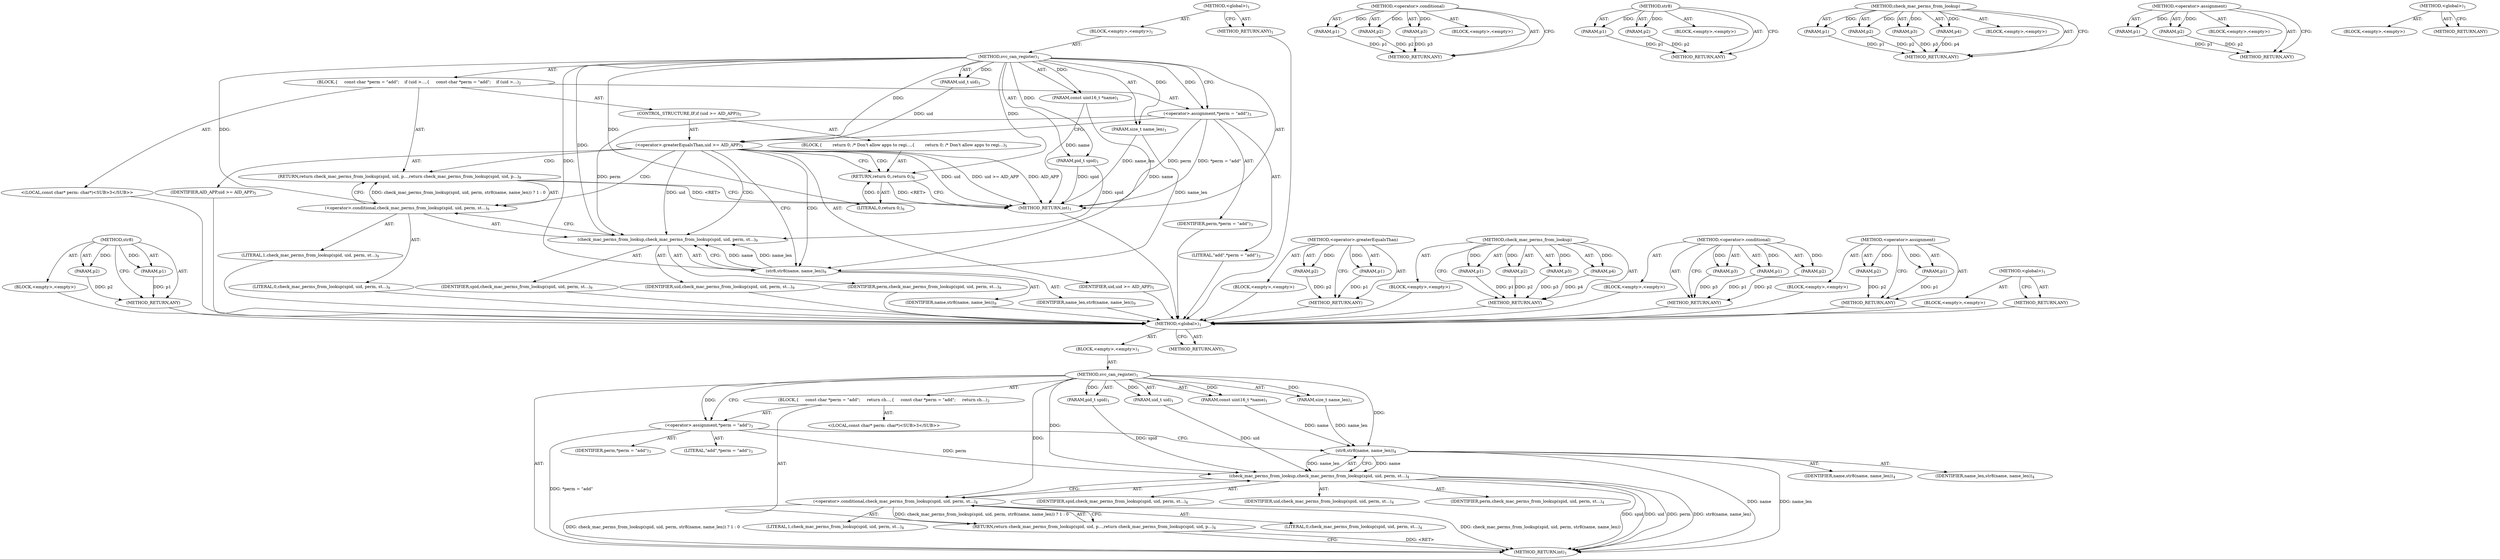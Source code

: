 digraph "&lt;global&gt;" {
vulnerable_6 [label=<(METHOD,&lt;global&gt;)<SUB>1</SUB>>];
vulnerable_7 [label=<(BLOCK,&lt;empty&gt;,&lt;empty&gt;)<SUB>1</SUB>>];
vulnerable_8 [label=<(METHOD,svc_can_register)<SUB>1</SUB>>];
vulnerable_9 [label=<(PARAM,const uint16_t *name)<SUB>1</SUB>>];
vulnerable_10 [label=<(PARAM,size_t name_len)<SUB>1</SUB>>];
vulnerable_11 [label=<(PARAM,pid_t spid)<SUB>1</SUB>>];
vulnerable_12 [label=<(PARAM,uid_t uid)<SUB>1</SUB>>];
vulnerable_13 [label=<(BLOCK,{
     const char *perm = &quot;add&quot;;
     return ch...,{
     const char *perm = &quot;add&quot;;
     return ch...)<SUB>2</SUB>>];
vulnerable_14 [label="<(LOCAL,const char* perm: char*)<SUB>3</SUB>>"];
vulnerable_15 [label=<(&lt;operator&gt;.assignment,*perm = &quot;add&quot;)<SUB>3</SUB>>];
vulnerable_16 [label=<(IDENTIFIER,perm,*perm = &quot;add&quot;)<SUB>3</SUB>>];
vulnerable_17 [label=<(LITERAL,&quot;add&quot;,*perm = &quot;add&quot;)<SUB>3</SUB>>];
vulnerable_18 [label=<(RETURN,return check_mac_perms_from_lookup(spid, uid, p...,return check_mac_perms_from_lookup(spid, uid, p...)<SUB>4</SUB>>];
vulnerable_19 [label=<(&lt;operator&gt;.conditional,check_mac_perms_from_lookup(spid, uid, perm, st...)<SUB>4</SUB>>];
vulnerable_20 [label=<(check_mac_perms_from_lookup,check_mac_perms_from_lookup(spid, uid, perm, st...)<SUB>4</SUB>>];
vulnerable_21 [label=<(IDENTIFIER,spid,check_mac_perms_from_lookup(spid, uid, perm, st...)<SUB>4</SUB>>];
vulnerable_22 [label=<(IDENTIFIER,uid,check_mac_perms_from_lookup(spid, uid, perm, st...)<SUB>4</SUB>>];
vulnerable_23 [label=<(IDENTIFIER,perm,check_mac_perms_from_lookup(spid, uid, perm, st...)<SUB>4</SUB>>];
vulnerable_24 [label=<(str8,str8(name, name_len))<SUB>4</SUB>>];
vulnerable_25 [label=<(IDENTIFIER,name,str8(name, name_len))<SUB>4</SUB>>];
vulnerable_26 [label=<(IDENTIFIER,name_len,str8(name, name_len))<SUB>4</SUB>>];
vulnerable_27 [label=<(LITERAL,1,check_mac_perms_from_lookup(spid, uid, perm, st...)<SUB>4</SUB>>];
vulnerable_28 [label=<(LITERAL,0,check_mac_perms_from_lookup(spid, uid, perm, st...)<SUB>4</SUB>>];
vulnerable_29 [label=<(METHOD_RETURN,int)<SUB>1</SUB>>];
vulnerable_31 [label=<(METHOD_RETURN,ANY)<SUB>1</SUB>>];
vulnerable_63 [label=<(METHOD,&lt;operator&gt;.conditional)>];
vulnerable_64 [label=<(PARAM,p1)>];
vulnerable_65 [label=<(PARAM,p2)>];
vulnerable_66 [label=<(PARAM,p3)>];
vulnerable_67 [label=<(BLOCK,&lt;empty&gt;,&lt;empty&gt;)>];
vulnerable_68 [label=<(METHOD_RETURN,ANY)>];
vulnerable_76 [label=<(METHOD,str8)>];
vulnerable_77 [label=<(PARAM,p1)>];
vulnerable_78 [label=<(PARAM,p2)>];
vulnerable_79 [label=<(BLOCK,&lt;empty&gt;,&lt;empty&gt;)>];
vulnerable_80 [label=<(METHOD_RETURN,ANY)>];
vulnerable_69 [label=<(METHOD,check_mac_perms_from_lookup)>];
vulnerable_70 [label=<(PARAM,p1)>];
vulnerable_71 [label=<(PARAM,p2)>];
vulnerable_72 [label=<(PARAM,p3)>];
vulnerable_73 [label=<(PARAM,p4)>];
vulnerable_74 [label=<(BLOCK,&lt;empty&gt;,&lt;empty&gt;)>];
vulnerable_75 [label=<(METHOD_RETURN,ANY)>];
vulnerable_58 [label=<(METHOD,&lt;operator&gt;.assignment)>];
vulnerable_59 [label=<(PARAM,p1)>];
vulnerable_60 [label=<(PARAM,p2)>];
vulnerable_61 [label=<(BLOCK,&lt;empty&gt;,&lt;empty&gt;)>];
vulnerable_62 [label=<(METHOD_RETURN,ANY)>];
vulnerable_52 [label=<(METHOD,&lt;global&gt;)<SUB>1</SUB>>];
vulnerable_53 [label=<(BLOCK,&lt;empty&gt;,&lt;empty&gt;)>];
vulnerable_54 [label=<(METHOD_RETURN,ANY)>];
fixed_88 [label=<(METHOD,str8)>];
fixed_89 [label=<(PARAM,p1)>];
fixed_90 [label=<(PARAM,p2)>];
fixed_91 [label=<(BLOCK,&lt;empty&gt;,&lt;empty&gt;)>];
fixed_92 [label=<(METHOD_RETURN,ANY)>];
fixed_6 [label=<(METHOD,&lt;global&gt;)<SUB>1</SUB>>];
fixed_7 [label=<(BLOCK,&lt;empty&gt;,&lt;empty&gt;)<SUB>1</SUB>>];
fixed_8 [label=<(METHOD,svc_can_register)<SUB>1</SUB>>];
fixed_9 [label=<(PARAM,const uint16_t *name)<SUB>1</SUB>>];
fixed_10 [label=<(PARAM,size_t name_len)<SUB>1</SUB>>];
fixed_11 [label=<(PARAM,pid_t spid)<SUB>1</SUB>>];
fixed_12 [label=<(PARAM,uid_t uid)<SUB>1</SUB>>];
fixed_13 [label=<(BLOCK,{
     const char *perm = &quot;add&quot;;

    if (uid &gt;...,{
     const char *perm = &quot;add&quot;;

    if (uid &gt;...)<SUB>2</SUB>>];
fixed_14 [label="<(LOCAL,const char* perm: char*)<SUB>3</SUB>>"];
fixed_15 [label=<(&lt;operator&gt;.assignment,*perm = &quot;add&quot;)<SUB>3</SUB>>];
fixed_16 [label=<(IDENTIFIER,perm,*perm = &quot;add&quot;)<SUB>3</SUB>>];
fixed_17 [label=<(LITERAL,&quot;add&quot;,*perm = &quot;add&quot;)<SUB>3</SUB>>];
fixed_18 [label=<(CONTROL_STRUCTURE,IF,if (uid &gt;= AID_APP))<SUB>5</SUB>>];
fixed_19 [label=<(&lt;operator&gt;.greaterEqualsThan,uid &gt;= AID_APP)<SUB>5</SUB>>];
fixed_20 [label=<(IDENTIFIER,uid,uid &gt;= AID_APP)<SUB>5</SUB>>];
fixed_21 [label=<(IDENTIFIER,AID_APP,uid &gt;= AID_APP)<SUB>5</SUB>>];
fixed_22 [label=<(BLOCK,{
        return 0; /* Don't allow apps to regi...,{
        return 0; /* Don't allow apps to regi...)<SUB>5</SUB>>];
fixed_23 [label=<(RETURN,return 0;,return 0;)<SUB>6</SUB>>];
fixed_24 [label=<(LITERAL,0,return 0;)<SUB>6</SUB>>];
fixed_25 [label=<(RETURN,return check_mac_perms_from_lookup(spid, uid, p...,return check_mac_perms_from_lookup(spid, uid, p...)<SUB>9</SUB>>];
fixed_26 [label=<(&lt;operator&gt;.conditional,check_mac_perms_from_lookup(spid, uid, perm, st...)<SUB>9</SUB>>];
fixed_27 [label=<(check_mac_perms_from_lookup,check_mac_perms_from_lookup(spid, uid, perm, st...)<SUB>9</SUB>>];
fixed_28 [label=<(IDENTIFIER,spid,check_mac_perms_from_lookup(spid, uid, perm, st...)<SUB>9</SUB>>];
fixed_29 [label=<(IDENTIFIER,uid,check_mac_perms_from_lookup(spid, uid, perm, st...)<SUB>9</SUB>>];
fixed_30 [label=<(IDENTIFIER,perm,check_mac_perms_from_lookup(spid, uid, perm, st...)<SUB>9</SUB>>];
fixed_31 [label=<(str8,str8(name, name_len))<SUB>9</SUB>>];
fixed_32 [label=<(IDENTIFIER,name,str8(name, name_len))<SUB>9</SUB>>];
fixed_33 [label=<(IDENTIFIER,name_len,str8(name, name_len))<SUB>9</SUB>>];
fixed_34 [label=<(LITERAL,1,check_mac_perms_from_lookup(spid, uid, perm, st...)<SUB>9</SUB>>];
fixed_35 [label=<(LITERAL,0,check_mac_perms_from_lookup(spid, uid, perm, st...)<SUB>9</SUB>>];
fixed_36 [label=<(METHOD_RETURN,int)<SUB>1</SUB>>];
fixed_38 [label=<(METHOD_RETURN,ANY)<SUB>1</SUB>>];
fixed_70 [label=<(METHOD,&lt;operator&gt;.greaterEqualsThan)>];
fixed_71 [label=<(PARAM,p1)>];
fixed_72 [label=<(PARAM,p2)>];
fixed_73 [label=<(BLOCK,&lt;empty&gt;,&lt;empty&gt;)>];
fixed_74 [label=<(METHOD_RETURN,ANY)>];
fixed_81 [label=<(METHOD,check_mac_perms_from_lookup)>];
fixed_82 [label=<(PARAM,p1)>];
fixed_83 [label=<(PARAM,p2)>];
fixed_84 [label=<(PARAM,p3)>];
fixed_85 [label=<(PARAM,p4)>];
fixed_86 [label=<(BLOCK,&lt;empty&gt;,&lt;empty&gt;)>];
fixed_87 [label=<(METHOD_RETURN,ANY)>];
fixed_75 [label=<(METHOD,&lt;operator&gt;.conditional)>];
fixed_76 [label=<(PARAM,p1)>];
fixed_77 [label=<(PARAM,p2)>];
fixed_78 [label=<(PARAM,p3)>];
fixed_79 [label=<(BLOCK,&lt;empty&gt;,&lt;empty&gt;)>];
fixed_80 [label=<(METHOD_RETURN,ANY)>];
fixed_65 [label=<(METHOD,&lt;operator&gt;.assignment)>];
fixed_66 [label=<(PARAM,p1)>];
fixed_67 [label=<(PARAM,p2)>];
fixed_68 [label=<(BLOCK,&lt;empty&gt;,&lt;empty&gt;)>];
fixed_69 [label=<(METHOD_RETURN,ANY)>];
fixed_59 [label=<(METHOD,&lt;global&gt;)<SUB>1</SUB>>];
fixed_60 [label=<(BLOCK,&lt;empty&gt;,&lt;empty&gt;)>];
fixed_61 [label=<(METHOD_RETURN,ANY)>];
vulnerable_6 -> vulnerable_7  [key=0, label="AST: "];
vulnerable_6 -> vulnerable_31  [key=0, label="AST: "];
vulnerable_6 -> vulnerable_31  [key=1, label="CFG: "];
vulnerable_7 -> vulnerable_8  [key=0, label="AST: "];
vulnerable_8 -> vulnerable_9  [key=0, label="AST: "];
vulnerable_8 -> vulnerable_9  [key=1, label="DDG: "];
vulnerable_8 -> vulnerable_10  [key=0, label="AST: "];
vulnerable_8 -> vulnerable_10  [key=1, label="DDG: "];
vulnerable_8 -> vulnerable_11  [key=0, label="AST: "];
vulnerable_8 -> vulnerable_11  [key=1, label="DDG: "];
vulnerable_8 -> vulnerable_12  [key=0, label="AST: "];
vulnerable_8 -> vulnerable_12  [key=1, label="DDG: "];
vulnerable_8 -> vulnerable_13  [key=0, label="AST: "];
vulnerable_8 -> vulnerable_29  [key=0, label="AST: "];
vulnerable_8 -> vulnerable_15  [key=0, label="CFG: "];
vulnerable_8 -> vulnerable_15  [key=1, label="DDG: "];
vulnerable_8 -> vulnerable_19  [key=0, label="DDG: "];
vulnerable_8 -> vulnerable_20  [key=0, label="DDG: "];
vulnerable_8 -> vulnerable_24  [key=0, label="DDG: "];
vulnerable_9 -> vulnerable_24  [key=0, label="DDG: name"];
vulnerable_10 -> vulnerable_24  [key=0, label="DDG: name_len"];
vulnerable_11 -> vulnerable_20  [key=0, label="DDG: spid"];
vulnerable_12 -> vulnerable_20  [key=0, label="DDG: uid"];
vulnerable_13 -> vulnerable_14  [key=0, label="AST: "];
vulnerable_13 -> vulnerable_15  [key=0, label="AST: "];
vulnerable_13 -> vulnerable_18  [key=0, label="AST: "];
vulnerable_15 -> vulnerable_16  [key=0, label="AST: "];
vulnerable_15 -> vulnerable_17  [key=0, label="AST: "];
vulnerable_15 -> vulnerable_24  [key=0, label="CFG: "];
vulnerable_15 -> vulnerable_29  [key=0, label="DDG: *perm = &quot;add&quot;"];
vulnerable_15 -> vulnerable_20  [key=0, label="DDG: perm"];
vulnerable_18 -> vulnerable_19  [key=0, label="AST: "];
vulnerable_18 -> vulnerable_29  [key=0, label="CFG: "];
vulnerable_18 -> vulnerable_29  [key=1, label="DDG: &lt;RET&gt;"];
vulnerable_19 -> vulnerable_20  [key=0, label="AST: "];
vulnerable_19 -> vulnerable_27  [key=0, label="AST: "];
vulnerable_19 -> vulnerable_28  [key=0, label="AST: "];
vulnerable_19 -> vulnerable_18  [key=0, label="CFG: "];
vulnerable_19 -> vulnerable_18  [key=1, label="DDG: check_mac_perms_from_lookup(spid, uid, perm, str8(name, name_len)) ? 1 : 0"];
vulnerable_19 -> vulnerable_29  [key=0, label="DDG: check_mac_perms_from_lookup(spid, uid, perm, str8(name, name_len))"];
vulnerable_19 -> vulnerable_29  [key=1, label="DDG: check_mac_perms_from_lookup(spid, uid, perm, str8(name, name_len)) ? 1 : 0"];
vulnerable_20 -> vulnerable_21  [key=0, label="AST: "];
vulnerable_20 -> vulnerable_22  [key=0, label="AST: "];
vulnerable_20 -> vulnerable_23  [key=0, label="AST: "];
vulnerable_20 -> vulnerable_24  [key=0, label="AST: "];
vulnerable_20 -> vulnerable_19  [key=0, label="CFG: "];
vulnerable_20 -> vulnerable_29  [key=0, label="DDG: spid"];
vulnerable_20 -> vulnerable_29  [key=1, label="DDG: uid"];
vulnerable_20 -> vulnerable_29  [key=2, label="DDG: perm"];
vulnerable_20 -> vulnerable_29  [key=3, label="DDG: str8(name, name_len)"];
vulnerable_24 -> vulnerable_25  [key=0, label="AST: "];
vulnerable_24 -> vulnerable_26  [key=0, label="AST: "];
vulnerable_24 -> vulnerable_20  [key=0, label="CFG: "];
vulnerable_24 -> vulnerable_20  [key=1, label="DDG: name"];
vulnerable_24 -> vulnerable_20  [key=2, label="DDG: name_len"];
vulnerable_24 -> vulnerable_29  [key=0, label="DDG: name"];
vulnerable_24 -> vulnerable_29  [key=1, label="DDG: name_len"];
vulnerable_63 -> vulnerable_64  [key=0, label="AST: "];
vulnerable_63 -> vulnerable_64  [key=1, label="DDG: "];
vulnerable_63 -> vulnerable_67  [key=0, label="AST: "];
vulnerable_63 -> vulnerable_65  [key=0, label="AST: "];
vulnerable_63 -> vulnerable_65  [key=1, label="DDG: "];
vulnerable_63 -> vulnerable_68  [key=0, label="AST: "];
vulnerable_63 -> vulnerable_68  [key=1, label="CFG: "];
vulnerable_63 -> vulnerable_66  [key=0, label="AST: "];
vulnerable_63 -> vulnerable_66  [key=1, label="DDG: "];
vulnerable_64 -> vulnerable_68  [key=0, label="DDG: p1"];
vulnerable_65 -> vulnerable_68  [key=0, label="DDG: p2"];
vulnerable_66 -> vulnerable_68  [key=0, label="DDG: p3"];
vulnerable_76 -> vulnerable_77  [key=0, label="AST: "];
vulnerable_76 -> vulnerable_77  [key=1, label="DDG: "];
vulnerable_76 -> vulnerable_79  [key=0, label="AST: "];
vulnerable_76 -> vulnerable_78  [key=0, label="AST: "];
vulnerable_76 -> vulnerable_78  [key=1, label="DDG: "];
vulnerable_76 -> vulnerable_80  [key=0, label="AST: "];
vulnerable_76 -> vulnerable_80  [key=1, label="CFG: "];
vulnerable_77 -> vulnerable_80  [key=0, label="DDG: p1"];
vulnerable_78 -> vulnerable_80  [key=0, label="DDG: p2"];
vulnerable_69 -> vulnerable_70  [key=0, label="AST: "];
vulnerable_69 -> vulnerable_70  [key=1, label="DDG: "];
vulnerable_69 -> vulnerable_74  [key=0, label="AST: "];
vulnerable_69 -> vulnerable_71  [key=0, label="AST: "];
vulnerable_69 -> vulnerable_71  [key=1, label="DDG: "];
vulnerable_69 -> vulnerable_75  [key=0, label="AST: "];
vulnerable_69 -> vulnerable_75  [key=1, label="CFG: "];
vulnerable_69 -> vulnerable_72  [key=0, label="AST: "];
vulnerable_69 -> vulnerable_72  [key=1, label="DDG: "];
vulnerable_69 -> vulnerable_73  [key=0, label="AST: "];
vulnerable_69 -> vulnerable_73  [key=1, label="DDG: "];
vulnerable_70 -> vulnerable_75  [key=0, label="DDG: p1"];
vulnerable_71 -> vulnerable_75  [key=0, label="DDG: p2"];
vulnerable_72 -> vulnerable_75  [key=0, label="DDG: p3"];
vulnerable_73 -> vulnerable_75  [key=0, label="DDG: p4"];
vulnerable_58 -> vulnerable_59  [key=0, label="AST: "];
vulnerable_58 -> vulnerable_59  [key=1, label="DDG: "];
vulnerable_58 -> vulnerable_61  [key=0, label="AST: "];
vulnerable_58 -> vulnerable_60  [key=0, label="AST: "];
vulnerable_58 -> vulnerable_60  [key=1, label="DDG: "];
vulnerable_58 -> vulnerable_62  [key=0, label="AST: "];
vulnerable_58 -> vulnerable_62  [key=1, label="CFG: "];
vulnerable_59 -> vulnerable_62  [key=0, label="DDG: p1"];
vulnerable_60 -> vulnerable_62  [key=0, label="DDG: p2"];
vulnerable_52 -> vulnerable_53  [key=0, label="AST: "];
vulnerable_52 -> vulnerable_54  [key=0, label="AST: "];
vulnerable_52 -> vulnerable_54  [key=1, label="CFG: "];
fixed_88 -> fixed_89  [key=0, label="AST: "];
fixed_88 -> fixed_89  [key=1, label="DDG: "];
fixed_88 -> fixed_91  [key=0, label="AST: "];
fixed_88 -> fixed_90  [key=0, label="AST: "];
fixed_88 -> fixed_90  [key=1, label="DDG: "];
fixed_88 -> fixed_92  [key=0, label="AST: "];
fixed_88 -> fixed_92  [key=1, label="CFG: "];
fixed_89 -> fixed_92  [key=0, label="DDG: p1"];
fixed_90 -> fixed_92  [key=0, label="DDG: p2"];
fixed_91 -> vulnerable_6  [key=0];
fixed_92 -> vulnerable_6  [key=0];
fixed_6 -> fixed_7  [key=0, label="AST: "];
fixed_6 -> fixed_38  [key=0, label="AST: "];
fixed_6 -> fixed_38  [key=1, label="CFG: "];
fixed_7 -> fixed_8  [key=0, label="AST: "];
fixed_8 -> fixed_9  [key=0, label="AST: "];
fixed_8 -> fixed_9  [key=1, label="DDG: "];
fixed_8 -> fixed_10  [key=0, label="AST: "];
fixed_8 -> fixed_10  [key=1, label="DDG: "];
fixed_8 -> fixed_11  [key=0, label="AST: "];
fixed_8 -> fixed_11  [key=1, label="DDG: "];
fixed_8 -> fixed_12  [key=0, label="AST: "];
fixed_8 -> fixed_12  [key=1, label="DDG: "];
fixed_8 -> fixed_13  [key=0, label="AST: "];
fixed_8 -> fixed_36  [key=0, label="AST: "];
fixed_8 -> fixed_15  [key=0, label="CFG: "];
fixed_8 -> fixed_15  [key=1, label="DDG: "];
fixed_8 -> fixed_26  [key=0, label="DDG: "];
fixed_8 -> fixed_19  [key=0, label="DDG: "];
fixed_8 -> fixed_23  [key=0, label="DDG: "];
fixed_8 -> fixed_24  [key=0, label="DDG: "];
fixed_8 -> fixed_27  [key=0, label="DDG: "];
fixed_8 -> fixed_31  [key=0, label="DDG: "];
fixed_9 -> fixed_36  [key=0, label="DDG: name"];
fixed_9 -> fixed_31  [key=0, label="DDG: name"];
fixed_10 -> fixed_36  [key=0, label="DDG: name_len"];
fixed_10 -> fixed_31  [key=0, label="DDG: name_len"];
fixed_11 -> fixed_36  [key=0, label="DDG: spid"];
fixed_11 -> fixed_27  [key=0, label="DDG: spid"];
fixed_12 -> fixed_19  [key=0, label="DDG: uid"];
fixed_13 -> fixed_14  [key=0, label="AST: "];
fixed_13 -> fixed_15  [key=0, label="AST: "];
fixed_13 -> fixed_18  [key=0, label="AST: "];
fixed_13 -> fixed_25  [key=0, label="AST: "];
fixed_14 -> vulnerable_6  [key=0];
fixed_15 -> fixed_16  [key=0, label="AST: "];
fixed_15 -> fixed_17  [key=0, label="AST: "];
fixed_15 -> fixed_19  [key=0, label="CFG: "];
fixed_15 -> fixed_36  [key=0, label="DDG: perm"];
fixed_15 -> fixed_36  [key=1, label="DDG: *perm = &quot;add&quot;"];
fixed_15 -> fixed_27  [key=0, label="DDG: perm"];
fixed_16 -> vulnerable_6  [key=0];
fixed_17 -> vulnerable_6  [key=0];
fixed_18 -> fixed_19  [key=0, label="AST: "];
fixed_18 -> fixed_22  [key=0, label="AST: "];
fixed_19 -> fixed_20  [key=0, label="AST: "];
fixed_19 -> fixed_21  [key=0, label="AST: "];
fixed_19 -> fixed_23  [key=0, label="CFG: "];
fixed_19 -> fixed_23  [key=1, label="CDG: "];
fixed_19 -> fixed_31  [key=0, label="CFG: "];
fixed_19 -> fixed_31  [key=1, label="CDG: "];
fixed_19 -> fixed_36  [key=0, label="DDG: uid"];
fixed_19 -> fixed_36  [key=1, label="DDG: uid &gt;= AID_APP"];
fixed_19 -> fixed_36  [key=2, label="DDG: AID_APP"];
fixed_19 -> fixed_27  [key=0, label="DDG: uid"];
fixed_19 -> fixed_27  [key=1, label="CDG: "];
fixed_19 -> fixed_26  [key=0, label="CDG: "];
fixed_19 -> fixed_25  [key=0, label="CDG: "];
fixed_20 -> vulnerable_6  [key=0];
fixed_21 -> vulnerable_6  [key=0];
fixed_22 -> fixed_23  [key=0, label="AST: "];
fixed_23 -> fixed_24  [key=0, label="AST: "];
fixed_23 -> fixed_36  [key=0, label="CFG: "];
fixed_23 -> fixed_36  [key=1, label="DDG: &lt;RET&gt;"];
fixed_24 -> fixed_23  [key=0, label="DDG: 0"];
fixed_25 -> fixed_26  [key=0, label="AST: "];
fixed_25 -> fixed_36  [key=0, label="CFG: "];
fixed_25 -> fixed_36  [key=1, label="DDG: &lt;RET&gt;"];
fixed_26 -> fixed_27  [key=0, label="AST: "];
fixed_26 -> fixed_34  [key=0, label="AST: "];
fixed_26 -> fixed_35  [key=0, label="AST: "];
fixed_26 -> fixed_25  [key=0, label="CFG: "];
fixed_26 -> fixed_25  [key=1, label="DDG: check_mac_perms_from_lookup(spid, uid, perm, str8(name, name_len)) ? 1 : 0"];
fixed_27 -> fixed_28  [key=0, label="AST: "];
fixed_27 -> fixed_29  [key=0, label="AST: "];
fixed_27 -> fixed_30  [key=0, label="AST: "];
fixed_27 -> fixed_31  [key=0, label="AST: "];
fixed_27 -> fixed_26  [key=0, label="CFG: "];
fixed_28 -> vulnerable_6  [key=0];
fixed_29 -> vulnerable_6  [key=0];
fixed_30 -> vulnerable_6  [key=0];
fixed_31 -> fixed_32  [key=0, label="AST: "];
fixed_31 -> fixed_33  [key=0, label="AST: "];
fixed_31 -> fixed_27  [key=0, label="CFG: "];
fixed_31 -> fixed_27  [key=1, label="DDG: name"];
fixed_31 -> fixed_27  [key=2, label="DDG: name_len"];
fixed_32 -> vulnerable_6  [key=0];
fixed_33 -> vulnerable_6  [key=0];
fixed_34 -> vulnerable_6  [key=0];
fixed_35 -> vulnerable_6  [key=0];
fixed_36 -> vulnerable_6  [key=0];
fixed_38 -> vulnerable_6  [key=0];
fixed_70 -> fixed_71  [key=0, label="AST: "];
fixed_70 -> fixed_71  [key=1, label="DDG: "];
fixed_70 -> fixed_73  [key=0, label="AST: "];
fixed_70 -> fixed_72  [key=0, label="AST: "];
fixed_70 -> fixed_72  [key=1, label="DDG: "];
fixed_70 -> fixed_74  [key=0, label="AST: "];
fixed_70 -> fixed_74  [key=1, label="CFG: "];
fixed_71 -> fixed_74  [key=0, label="DDG: p1"];
fixed_72 -> fixed_74  [key=0, label="DDG: p2"];
fixed_73 -> vulnerable_6  [key=0];
fixed_74 -> vulnerable_6  [key=0];
fixed_81 -> fixed_82  [key=0, label="AST: "];
fixed_81 -> fixed_82  [key=1, label="DDG: "];
fixed_81 -> fixed_86  [key=0, label="AST: "];
fixed_81 -> fixed_83  [key=0, label="AST: "];
fixed_81 -> fixed_83  [key=1, label="DDG: "];
fixed_81 -> fixed_87  [key=0, label="AST: "];
fixed_81 -> fixed_87  [key=1, label="CFG: "];
fixed_81 -> fixed_84  [key=0, label="AST: "];
fixed_81 -> fixed_84  [key=1, label="DDG: "];
fixed_81 -> fixed_85  [key=0, label="AST: "];
fixed_81 -> fixed_85  [key=1, label="DDG: "];
fixed_82 -> fixed_87  [key=0, label="DDG: p1"];
fixed_83 -> fixed_87  [key=0, label="DDG: p2"];
fixed_84 -> fixed_87  [key=0, label="DDG: p3"];
fixed_85 -> fixed_87  [key=0, label="DDG: p4"];
fixed_86 -> vulnerable_6  [key=0];
fixed_87 -> vulnerable_6  [key=0];
fixed_75 -> fixed_76  [key=0, label="AST: "];
fixed_75 -> fixed_76  [key=1, label="DDG: "];
fixed_75 -> fixed_79  [key=0, label="AST: "];
fixed_75 -> fixed_77  [key=0, label="AST: "];
fixed_75 -> fixed_77  [key=1, label="DDG: "];
fixed_75 -> fixed_80  [key=0, label="AST: "];
fixed_75 -> fixed_80  [key=1, label="CFG: "];
fixed_75 -> fixed_78  [key=0, label="AST: "];
fixed_75 -> fixed_78  [key=1, label="DDG: "];
fixed_76 -> fixed_80  [key=0, label="DDG: p1"];
fixed_77 -> fixed_80  [key=0, label="DDG: p2"];
fixed_78 -> fixed_80  [key=0, label="DDG: p3"];
fixed_79 -> vulnerable_6  [key=0];
fixed_80 -> vulnerable_6  [key=0];
fixed_65 -> fixed_66  [key=0, label="AST: "];
fixed_65 -> fixed_66  [key=1, label="DDG: "];
fixed_65 -> fixed_68  [key=0, label="AST: "];
fixed_65 -> fixed_67  [key=0, label="AST: "];
fixed_65 -> fixed_67  [key=1, label="DDG: "];
fixed_65 -> fixed_69  [key=0, label="AST: "];
fixed_65 -> fixed_69  [key=1, label="CFG: "];
fixed_66 -> fixed_69  [key=0, label="DDG: p1"];
fixed_67 -> fixed_69  [key=0, label="DDG: p2"];
fixed_68 -> vulnerable_6  [key=0];
fixed_69 -> vulnerable_6  [key=0];
fixed_59 -> fixed_60  [key=0, label="AST: "];
fixed_59 -> fixed_61  [key=0, label="AST: "];
fixed_59 -> fixed_61  [key=1, label="CFG: "];
fixed_60 -> vulnerable_6  [key=0];
fixed_61 -> vulnerable_6  [key=0];
}

